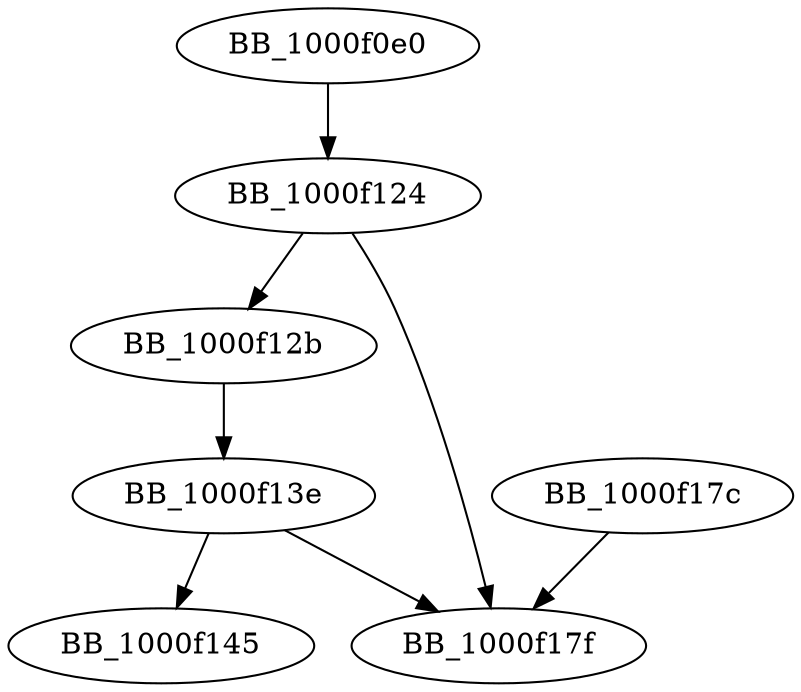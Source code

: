 DiGraph __IsNonwritableInCurrentImage{
BB_1000f0e0->BB_1000f124
BB_1000f124->BB_1000f12b
BB_1000f124->BB_1000f17f
BB_1000f12b->BB_1000f13e
BB_1000f13e->BB_1000f145
BB_1000f13e->BB_1000f17f
BB_1000f17c->BB_1000f17f
}
